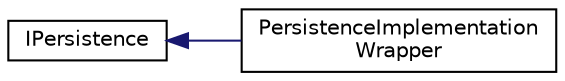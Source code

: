 digraph "Graphical Class Hierarchy"
{
 // LATEX_PDF_SIZE
  edge [fontname="Helvetica",fontsize="10",labelfontname="Helvetica",labelfontsize="10"];
  node [fontname="Helvetica",fontsize="10",shape=record];
  rankdir="LR";
  Node0 [label="IPersistence",height=0.2,width=0.4,color="black", fillcolor="white", style="filled",URL="$classIPersistence.html",tooltip=" "];
  Node0 -> Node1 [dir="back",color="midnightblue",fontsize="10",style="solid",fontname="Helvetica"];
  Node1 [label="PersistenceImplementation\lWrapper",height=0.2,width=0.4,color="black", fillcolor="white", style="filled",URL="$classPersistenceImplementationWrapper.html",tooltip=" "];
}
